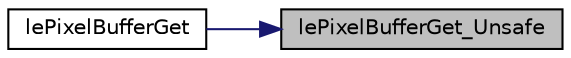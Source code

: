 digraph "lePixelBufferGet_Unsafe"
{
 // LATEX_PDF_SIZE
  edge [fontname="Helvetica",fontsize="10",labelfontname="Helvetica",labelfontsize="10"];
  node [fontname="Helvetica",fontsize="10",shape=record];
  rankdir="RL";
  Node1 [label="lePixelBufferGet_Unsafe",height=0.2,width=0.4,color="black", fillcolor="grey75", style="filled", fontcolor="black",tooltip="Get pixel at point."];
  Node1 -> Node2 [dir="back",color="midnightblue",fontsize="10",style="solid",fontname="Helvetica"];
  Node2 [label="lePixelBufferGet",height=0.2,width=0.4,color="black", fillcolor="white", style="filled",URL="$legato__pixelbuffer_8h.html#a8e99e8197326458e1111923d77035530",tooltip="Get pixel at point."];
}
